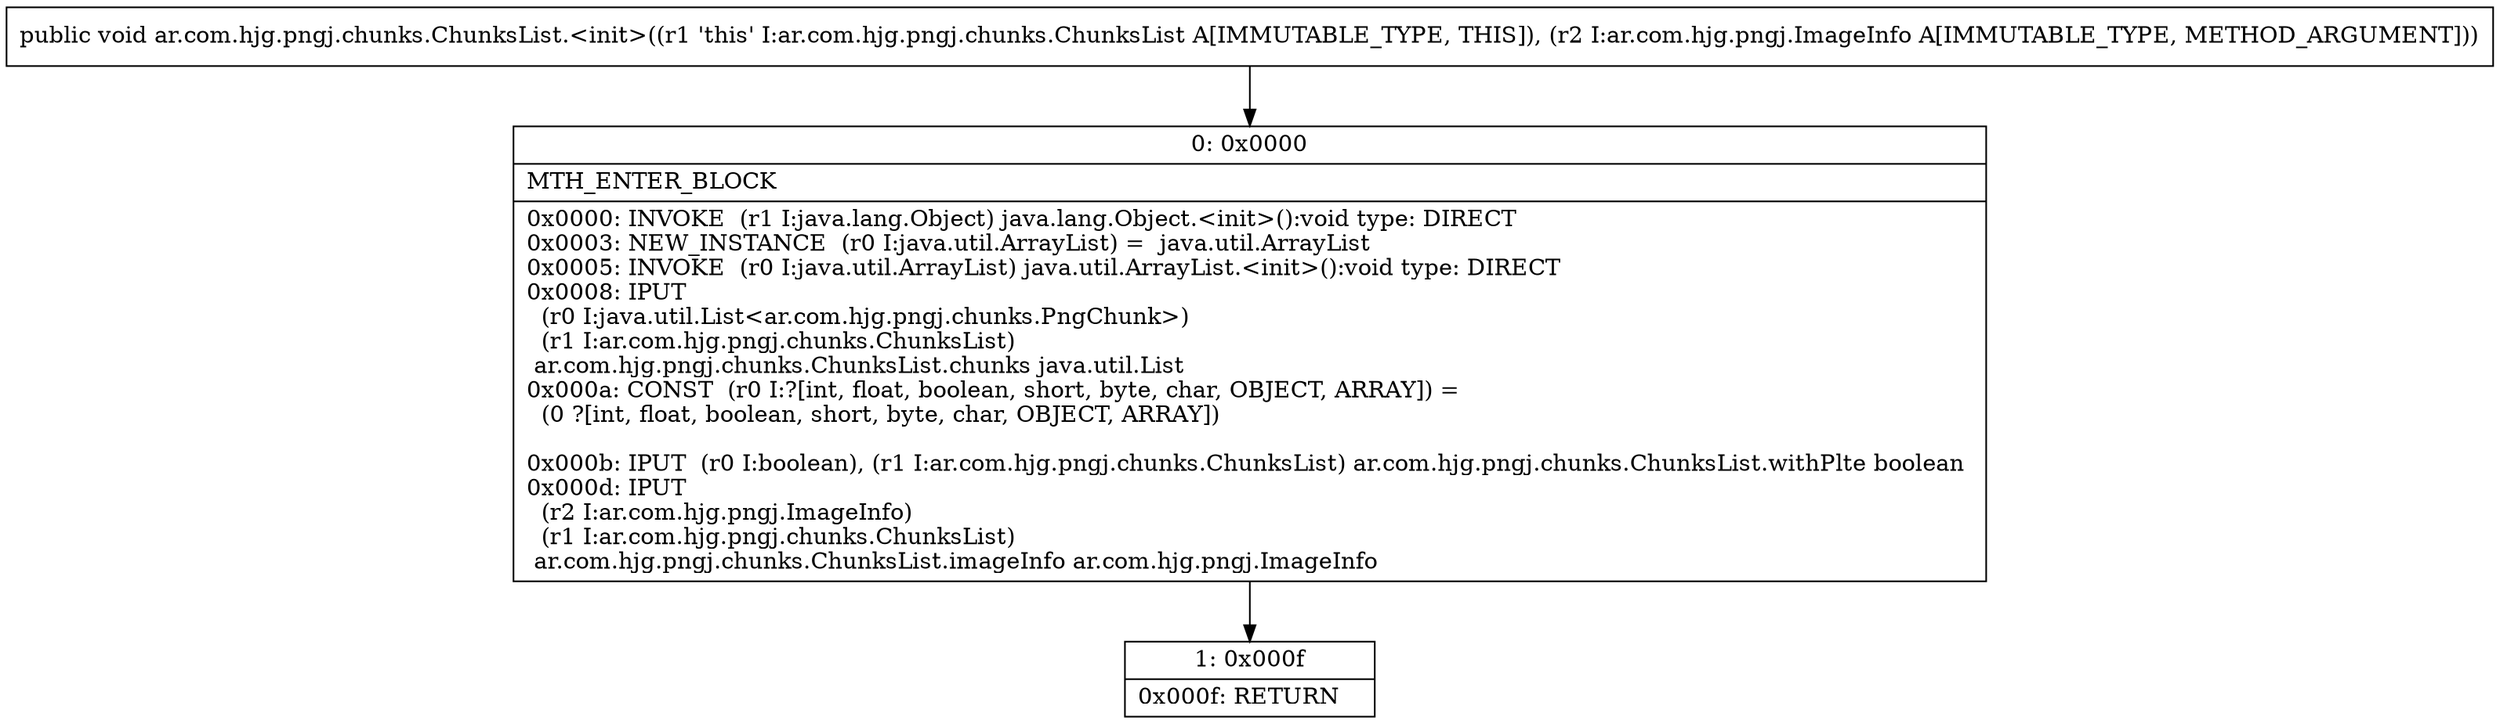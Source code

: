 digraph "CFG forar.com.hjg.pngj.chunks.ChunksList.\<init\>(Lar\/com\/hjg\/pngj\/ImageInfo;)V" {
Node_0 [shape=record,label="{0\:\ 0x0000|MTH_ENTER_BLOCK\l|0x0000: INVOKE  (r1 I:java.lang.Object) java.lang.Object.\<init\>():void type: DIRECT \l0x0003: NEW_INSTANCE  (r0 I:java.util.ArrayList) =  java.util.ArrayList \l0x0005: INVOKE  (r0 I:java.util.ArrayList) java.util.ArrayList.\<init\>():void type: DIRECT \l0x0008: IPUT  \l  (r0 I:java.util.List\<ar.com.hjg.pngj.chunks.PngChunk\>)\l  (r1 I:ar.com.hjg.pngj.chunks.ChunksList)\l ar.com.hjg.pngj.chunks.ChunksList.chunks java.util.List \l0x000a: CONST  (r0 I:?[int, float, boolean, short, byte, char, OBJECT, ARRAY]) = \l  (0 ?[int, float, boolean, short, byte, char, OBJECT, ARRAY])\l \l0x000b: IPUT  (r0 I:boolean), (r1 I:ar.com.hjg.pngj.chunks.ChunksList) ar.com.hjg.pngj.chunks.ChunksList.withPlte boolean \l0x000d: IPUT  \l  (r2 I:ar.com.hjg.pngj.ImageInfo)\l  (r1 I:ar.com.hjg.pngj.chunks.ChunksList)\l ar.com.hjg.pngj.chunks.ChunksList.imageInfo ar.com.hjg.pngj.ImageInfo \l}"];
Node_1 [shape=record,label="{1\:\ 0x000f|0x000f: RETURN   \l}"];
MethodNode[shape=record,label="{public void ar.com.hjg.pngj.chunks.ChunksList.\<init\>((r1 'this' I:ar.com.hjg.pngj.chunks.ChunksList A[IMMUTABLE_TYPE, THIS]), (r2 I:ar.com.hjg.pngj.ImageInfo A[IMMUTABLE_TYPE, METHOD_ARGUMENT])) }"];
MethodNode -> Node_0;
Node_0 -> Node_1;
}

